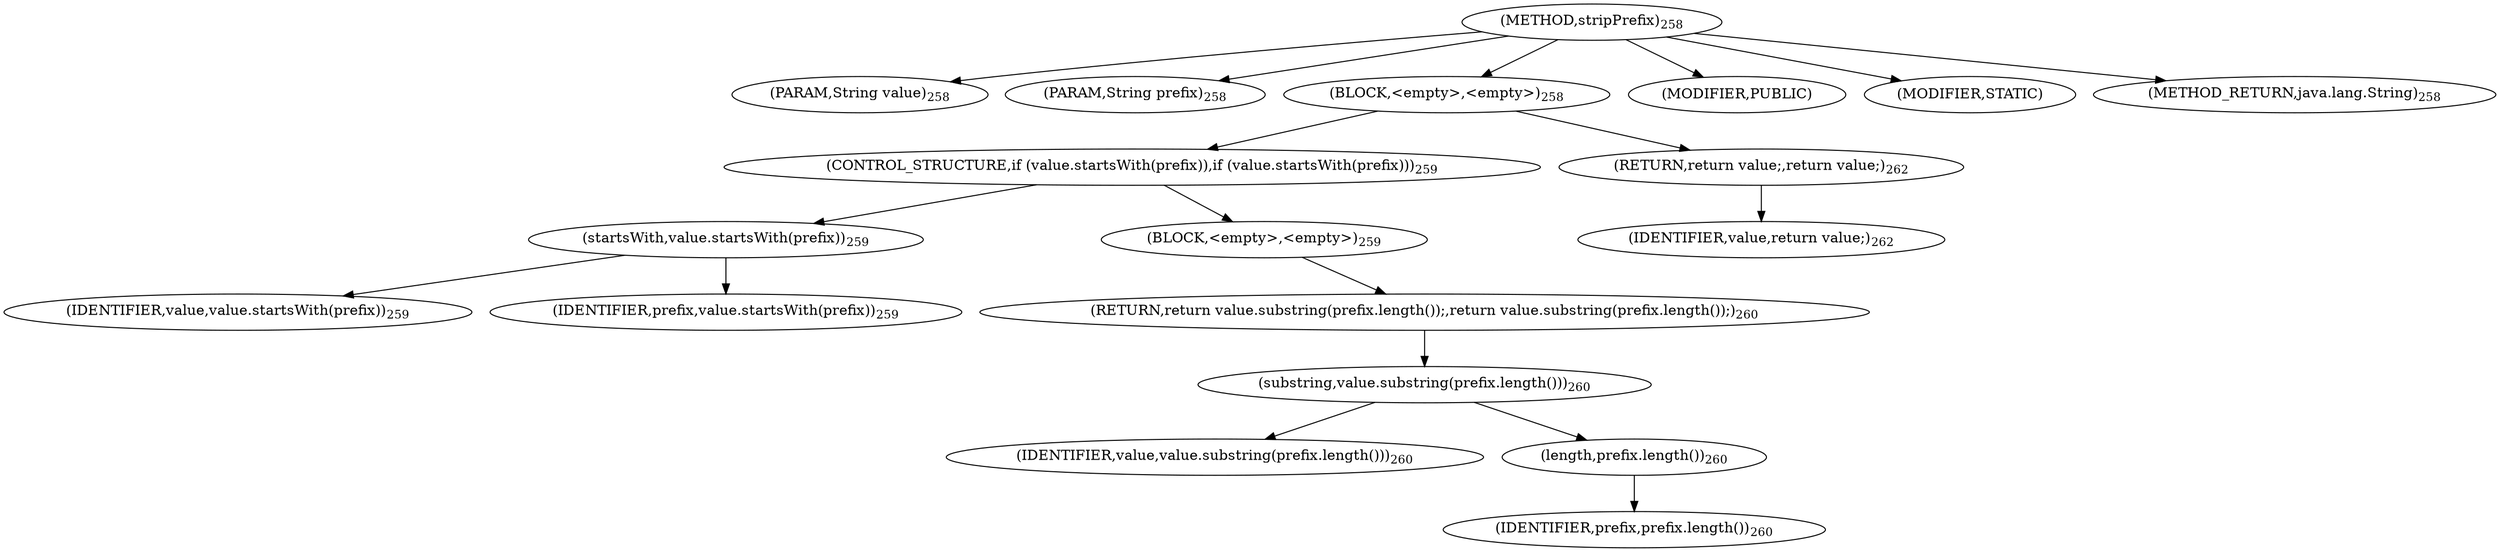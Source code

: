 digraph "stripPrefix" {  
"803" [label = <(METHOD,stripPrefix)<SUB>258</SUB>> ]
"804" [label = <(PARAM,String value)<SUB>258</SUB>> ]
"805" [label = <(PARAM,String prefix)<SUB>258</SUB>> ]
"806" [label = <(BLOCK,&lt;empty&gt;,&lt;empty&gt;)<SUB>258</SUB>> ]
"807" [label = <(CONTROL_STRUCTURE,if (value.startsWith(prefix)),if (value.startsWith(prefix)))<SUB>259</SUB>> ]
"808" [label = <(startsWith,value.startsWith(prefix))<SUB>259</SUB>> ]
"809" [label = <(IDENTIFIER,value,value.startsWith(prefix))<SUB>259</SUB>> ]
"810" [label = <(IDENTIFIER,prefix,value.startsWith(prefix))<SUB>259</SUB>> ]
"811" [label = <(BLOCK,&lt;empty&gt;,&lt;empty&gt;)<SUB>259</SUB>> ]
"812" [label = <(RETURN,return value.substring(prefix.length());,return value.substring(prefix.length());)<SUB>260</SUB>> ]
"813" [label = <(substring,value.substring(prefix.length()))<SUB>260</SUB>> ]
"814" [label = <(IDENTIFIER,value,value.substring(prefix.length()))<SUB>260</SUB>> ]
"815" [label = <(length,prefix.length())<SUB>260</SUB>> ]
"816" [label = <(IDENTIFIER,prefix,prefix.length())<SUB>260</SUB>> ]
"817" [label = <(RETURN,return value;,return value;)<SUB>262</SUB>> ]
"818" [label = <(IDENTIFIER,value,return value;)<SUB>262</SUB>> ]
"819" [label = <(MODIFIER,PUBLIC)> ]
"820" [label = <(MODIFIER,STATIC)> ]
"821" [label = <(METHOD_RETURN,java.lang.String)<SUB>258</SUB>> ]
  "803" -> "804" 
  "803" -> "805" 
  "803" -> "806" 
  "803" -> "819" 
  "803" -> "820" 
  "803" -> "821" 
  "806" -> "807" 
  "806" -> "817" 
  "807" -> "808" 
  "807" -> "811" 
  "808" -> "809" 
  "808" -> "810" 
  "811" -> "812" 
  "812" -> "813" 
  "813" -> "814" 
  "813" -> "815" 
  "815" -> "816" 
  "817" -> "818" 
}
